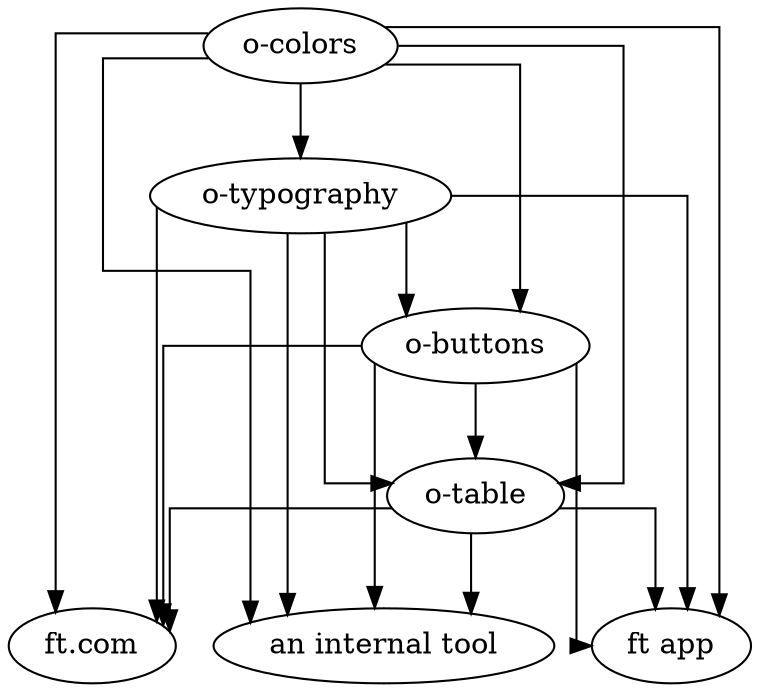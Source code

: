 digraph {
    splines=ortho
    concentrate=true

    "o-colors" -> "o-typography"

    "o-colors" -> "o-buttons"
    "o-typography" -> "o-buttons"

    "o-colors" -> "o-table"
    "o-typography" -> "o-table"
    "o-buttons" -> "o-table"

    "o-colors" -> "ft.com"
    "o-typography" -> "ft.com"
    "o-buttons" -> "ft.com"
    "o-table" -> "ft.com"

    "o-colors" -> "ft app"
    "o-typography" -> "ft app"
    "o-buttons" -> "ft app"
    "o-table" -> "ft app"

    "o-colors" -> "an internal tool"
    "o-typography" -> "an internal tool"
    "o-buttons" -> "an internal tool"
    "o-table" -> "an internal tool"
}
